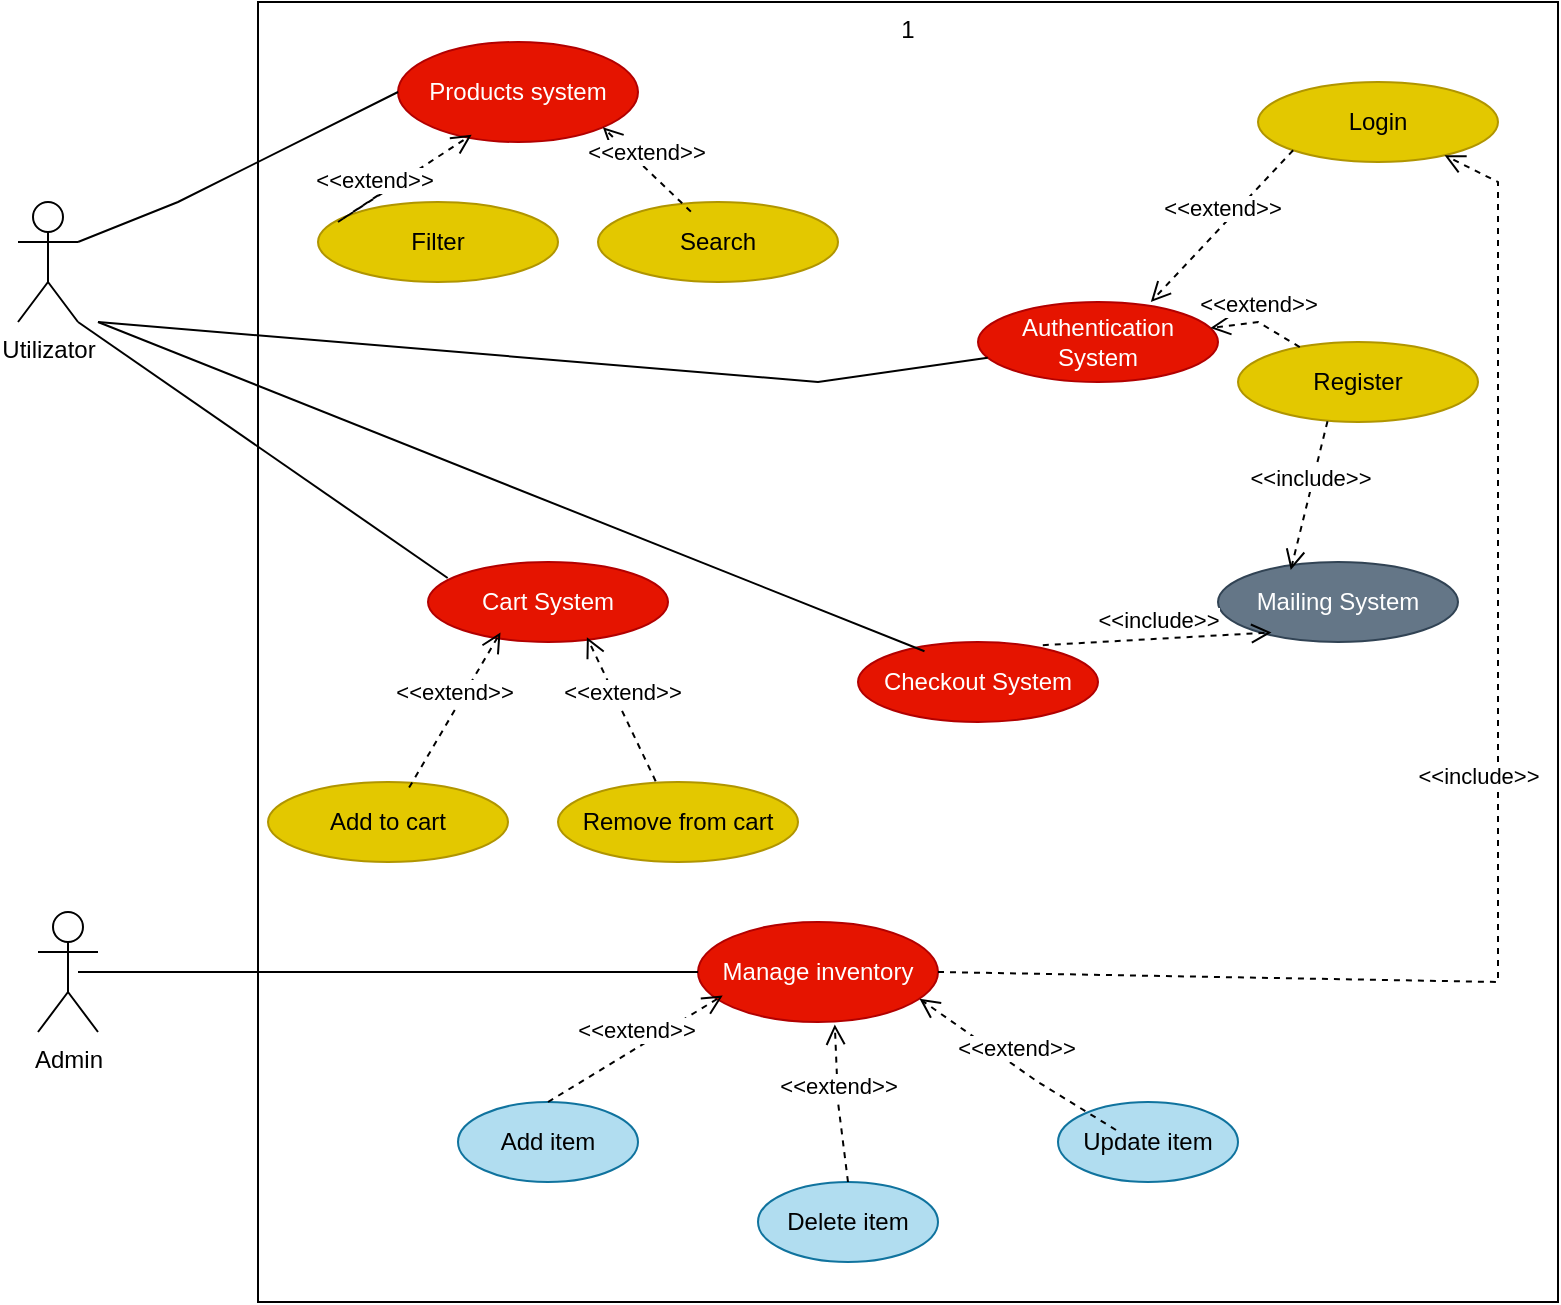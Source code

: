 <mxfile version="24.7.17">
  <diagram name="Page-1" id="e0mIoJfyaJ8pd-Rk0ZnT">
    <mxGraphModel dx="1235" dy="614" grid="1" gridSize="10" guides="1" tooltips="1" connect="1" arrows="1" fold="1" page="1" pageScale="1" pageWidth="850" pageHeight="1100" math="0" shadow="0">
      <root>
        <mxCell id="0" />
        <mxCell id="1" parent="0" />
        <mxCell id="pi4BH6lO8GzPQHXwxrGS-1" value="Admin" style="shape=umlActor;verticalLabelPosition=bottom;verticalAlign=top;html=1;outlineConnect=0;" vertex="1" parent="1">
          <mxGeometry x="110" y="465" width="30" height="60" as="geometry" />
        </mxCell>
        <mxCell id="pi4BH6lO8GzPQHXwxrGS-2" value="Utilizator" style="shape=umlActor;verticalLabelPosition=bottom;verticalAlign=top;html=1;outlineConnect=0;" vertex="1" parent="1">
          <mxGeometry x="100" y="110" width="30" height="60" as="geometry" />
        </mxCell>
        <mxCell id="pi4BH6lO8GzPQHXwxrGS-10" value="1" style="whiteSpace=wrap;html=1;aspect=fixed;align=center;verticalAlign=top;" vertex="1" parent="1">
          <mxGeometry x="220" y="10" width="650" height="650" as="geometry" />
        </mxCell>
        <mxCell id="pi4BH6lO8GzPQHXwxrGS-11" value="Login" style="ellipse;whiteSpace=wrap;html=1;fillColor=#e3c800;strokeColor=#B09500;fontColor=#000000;" vertex="1" parent="1">
          <mxGeometry x="720" y="50" width="120" height="40" as="geometry" />
        </mxCell>
        <mxCell id="pi4BH6lO8GzPQHXwxrGS-12" value="Manage inventory" style="ellipse;whiteSpace=wrap;html=1;fillColor=#e51400;fontColor=#ffffff;strokeColor=#B20000;" vertex="1" parent="1">
          <mxGeometry x="440" y="470" width="120" height="50" as="geometry" />
        </mxCell>
        <mxCell id="pi4BH6lO8GzPQHXwxrGS-13" value="Add item" style="ellipse;whiteSpace=wrap;html=1;fillColor=#b1ddf0;strokeColor=#10739e;" vertex="1" parent="1">
          <mxGeometry x="320" y="560" width="90" height="40" as="geometry" />
        </mxCell>
        <mxCell id="pi4BH6lO8GzPQHXwxrGS-14" value="Delete item" style="ellipse;whiteSpace=wrap;html=1;fillColor=#b1ddf0;strokeColor=#10739e;" vertex="1" parent="1">
          <mxGeometry x="470" y="600" width="90" height="40" as="geometry" />
        </mxCell>
        <mxCell id="pi4BH6lO8GzPQHXwxrGS-15" value="Update item" style="ellipse;whiteSpace=wrap;html=1;fillColor=#b1ddf0;strokeColor=#10739e;" vertex="1" parent="1">
          <mxGeometry x="620" y="560" width="90" height="40" as="geometry" />
        </mxCell>
        <mxCell id="pi4BH6lO8GzPQHXwxrGS-18" value="&amp;lt;&amp;lt;extend&amp;gt;&amp;gt;" style="html=1;verticalAlign=bottom;endArrow=open;dashed=1;endSize=8;curved=0;rounded=0;exitX=0.5;exitY=0;exitDx=0;exitDy=0;entryX=0.103;entryY=0.736;entryDx=0;entryDy=0;entryPerimeter=0;" edge="1" parent="1" source="pi4BH6lO8GzPQHXwxrGS-13" target="pi4BH6lO8GzPQHXwxrGS-12">
          <mxGeometry relative="1" as="geometry">
            <mxPoint x="460" y="460" as="sourcePoint" />
            <mxPoint x="380" y="460" as="targetPoint" />
          </mxGeometry>
        </mxCell>
        <mxCell id="pi4BH6lO8GzPQHXwxrGS-20" value="&amp;lt;&amp;lt;include&amp;gt;&amp;gt;" style="html=1;verticalAlign=bottom;endArrow=open;dashed=1;endSize=8;curved=0;rounded=0;exitX=1;exitY=0.5;exitDx=0;exitDy=0;" edge="1" parent="1" source="pi4BH6lO8GzPQHXwxrGS-12" target="pi4BH6lO8GzPQHXwxrGS-11">
          <mxGeometry x="0.053" y="10" relative="1" as="geometry">
            <mxPoint x="385" y="580" as="sourcePoint" />
            <mxPoint x="472" y="527" as="targetPoint" />
            <Array as="points">
              <mxPoint x="840" y="500" />
              <mxPoint x="840" y="100" />
            </Array>
            <mxPoint as="offset" />
          </mxGeometry>
        </mxCell>
        <mxCell id="pi4BH6lO8GzPQHXwxrGS-21" value="&amp;lt;&amp;lt;extend&amp;gt;&amp;gt;" style="html=1;verticalAlign=bottom;endArrow=open;dashed=1;endSize=8;curved=0;rounded=0;entryX=0.57;entryY=1.024;entryDx=0;entryDy=0;entryPerimeter=0;exitX=0.5;exitY=0;exitDx=0;exitDy=0;" edge="1" parent="1" source="pi4BH6lO8GzPQHXwxrGS-14" target="pi4BH6lO8GzPQHXwxrGS-12">
          <mxGeometry relative="1" as="geometry">
            <mxPoint x="649" y="574" as="sourcePoint" />
            <mxPoint x="562" y="519" as="targetPoint" />
            <Array as="points">
              <mxPoint x="510" y="560" />
            </Array>
          </mxGeometry>
        </mxCell>
        <mxCell id="pi4BH6lO8GzPQHXwxrGS-22" value="&amp;lt;&amp;lt;extend&amp;gt;&amp;gt;" style="html=1;verticalAlign=bottom;endArrow=open;dashed=1;endSize=8;curved=0;rounded=0;entryX=0.923;entryY=0.768;entryDx=0;entryDy=0;entryPerimeter=0;" edge="1" parent="1" target="pi4BH6lO8GzPQHXwxrGS-12">
          <mxGeometry relative="1" as="geometry">
            <mxPoint x="649" y="574" as="sourcePoint" />
            <mxPoint x="562" y="519" as="targetPoint" />
            <Array as="points">
              <mxPoint x="610" y="550" />
            </Array>
          </mxGeometry>
        </mxCell>
        <mxCell id="pi4BH6lO8GzPQHXwxrGS-23" value="" style="line;strokeWidth=1;fillColor=none;align=left;verticalAlign=middle;spacingTop=-1;spacingLeft=3;spacingRight=3;rotatable=0;labelPosition=right;points=[];portConstraint=eastwest;strokeColor=inherit;" vertex="1" parent="1">
          <mxGeometry x="130" y="491" width="310" height="8" as="geometry" />
        </mxCell>
        <mxCell id="pi4BH6lO8GzPQHXwxrGS-24" value="Register" style="ellipse;whiteSpace=wrap;html=1;fillColor=#e3c800;strokeColor=#B09500;fontColor=#000000;" vertex="1" parent="1">
          <mxGeometry x="710" y="180" width="120" height="40" as="geometry" />
        </mxCell>
        <mxCell id="pi4BH6lO8GzPQHXwxrGS-25" value="Authentication System" style="ellipse;whiteSpace=wrap;html=1;fillColor=#e51400;fontColor=#ffffff;strokeColor=#B20000;" vertex="1" parent="1">
          <mxGeometry x="580" y="160" width="120" height="40" as="geometry" />
        </mxCell>
        <mxCell id="pi4BH6lO8GzPQHXwxrGS-26" value="" style="endArrow=none;html=1;rounded=0;" edge="1" parent="1" target="pi4BH6lO8GzPQHXwxrGS-25">
          <mxGeometry width="50" height="50" relative="1" as="geometry">
            <mxPoint x="140" y="170" as="sourcePoint" />
            <mxPoint x="450" y="240" as="targetPoint" />
            <Array as="points">
              <mxPoint x="500" y="200" />
            </Array>
          </mxGeometry>
        </mxCell>
        <mxCell id="pi4BH6lO8GzPQHXwxrGS-27" value="&amp;lt;&amp;lt;extend&amp;gt;&amp;gt;" style="html=1;verticalAlign=bottom;endArrow=open;dashed=1;endSize=8;curved=0;rounded=0;" edge="1" parent="1" source="pi4BH6lO8GzPQHXwxrGS-24" target="pi4BH6lO8GzPQHXwxrGS-25">
          <mxGeometry relative="1" as="geometry">
            <mxPoint x="659" y="584" as="sourcePoint" />
            <mxPoint x="561" y="518" as="targetPoint" />
            <Array as="points">
              <mxPoint x="720" y="170" />
            </Array>
          </mxGeometry>
        </mxCell>
        <mxCell id="pi4BH6lO8GzPQHXwxrGS-28" value="&amp;lt;&amp;lt;extend&amp;gt;&amp;gt;" style="html=1;verticalAlign=bottom;endArrow=open;dashed=1;endSize=8;curved=0;rounded=0;exitX=0;exitY=1;exitDx=0;exitDy=0;entryX=0.72;entryY=0;entryDx=0;entryDy=0;entryPerimeter=0;" edge="1" parent="1" source="pi4BH6lO8GzPQHXwxrGS-11" target="pi4BH6lO8GzPQHXwxrGS-25">
          <mxGeometry relative="1" as="geometry">
            <mxPoint x="580" y="90" as="sourcePoint" />
            <mxPoint x="596" y="140" as="targetPoint" />
            <Array as="points" />
          </mxGeometry>
        </mxCell>
        <mxCell id="pi4BH6lO8GzPQHXwxrGS-29" value="Products system" style="ellipse;whiteSpace=wrap;html=1;fillColor=#e51400;fontColor=#ffffff;strokeColor=#B20000;" vertex="1" parent="1">
          <mxGeometry x="290" y="30" width="120" height="50" as="geometry" />
        </mxCell>
        <mxCell id="pi4BH6lO8GzPQHXwxrGS-30" value="Search" style="ellipse;whiteSpace=wrap;html=1;fillColor=#e3c800;strokeColor=#B09500;fontColor=#000000;" vertex="1" parent="1">
          <mxGeometry x="390" y="110" width="120" height="40" as="geometry" />
        </mxCell>
        <mxCell id="pi4BH6lO8GzPQHXwxrGS-31" value="Filter" style="ellipse;whiteSpace=wrap;html=1;fillColor=#e3c800;strokeColor=#B09500;fontColor=#000000;" vertex="1" parent="1">
          <mxGeometry x="250" y="110" width="120" height="40" as="geometry" />
        </mxCell>
        <mxCell id="pi4BH6lO8GzPQHXwxrGS-32" value="&amp;lt;&amp;lt;extend&amp;gt;&amp;gt;" style="html=1;verticalAlign=bottom;endArrow=open;dashed=1;endSize=8;curved=0;rounded=0;entryX=0.307;entryY=0.928;entryDx=0;entryDy=0;entryPerimeter=0;" edge="1" parent="1" target="pi4BH6lO8GzPQHXwxrGS-29">
          <mxGeometry relative="1" as="geometry">
            <mxPoint x="290" y="100" as="sourcePoint" />
            <mxPoint x="616" y="130" as="targetPoint" />
            <Array as="points">
              <mxPoint x="260" y="120" />
            </Array>
          </mxGeometry>
        </mxCell>
        <mxCell id="pi4BH6lO8GzPQHXwxrGS-33" value="&amp;lt;&amp;lt;extend&amp;gt;&amp;gt;" style="html=1;verticalAlign=bottom;endArrow=open;dashed=1;endSize=8;curved=0;rounded=0;entryX=1;entryY=1;entryDx=0;entryDy=0;exitX=0.387;exitY=0.12;exitDx=0;exitDy=0;exitPerimeter=0;" edge="1" parent="1" source="pi4BH6lO8GzPQHXwxrGS-30" target="pi4BH6lO8GzPQHXwxrGS-29">
          <mxGeometry relative="1" as="geometry">
            <mxPoint x="580" y="90" as="sourcePoint" />
            <mxPoint x="590" y="130" as="targetPoint" />
            <Array as="points" />
          </mxGeometry>
        </mxCell>
        <mxCell id="pi4BH6lO8GzPQHXwxrGS-34" value="" style="endArrow=none;html=1;rounded=0;exitX=1;exitY=0.333;exitDx=0;exitDy=0;exitPerimeter=0;entryX=0;entryY=0.5;entryDx=0;entryDy=0;" edge="1" parent="1" source="pi4BH6lO8GzPQHXwxrGS-2" target="pi4BH6lO8GzPQHXwxrGS-29">
          <mxGeometry width="50" height="50" relative="1" as="geometry">
            <mxPoint x="400" y="240" as="sourcePoint" />
            <mxPoint x="450" y="190" as="targetPoint" />
            <Array as="points">
              <mxPoint x="180" y="110" />
            </Array>
          </mxGeometry>
        </mxCell>
        <mxCell id="pi4BH6lO8GzPQHXwxrGS-35" value="Cart System" style="ellipse;whiteSpace=wrap;html=1;fillColor=#e51400;fontColor=#ffffff;strokeColor=#B20000;" vertex="1" parent="1">
          <mxGeometry x="305" y="290" width="120" height="40" as="geometry" />
        </mxCell>
        <mxCell id="pi4BH6lO8GzPQHXwxrGS-37" value="Remove from cart" style="ellipse;whiteSpace=wrap;html=1;fillColor=#e3c800;strokeColor=#B09500;fontColor=#000000;" vertex="1" parent="1">
          <mxGeometry x="370" y="400" width="120" height="40" as="geometry" />
        </mxCell>
        <mxCell id="pi4BH6lO8GzPQHXwxrGS-38" value="Add to cart" style="ellipse;whiteSpace=wrap;html=1;fillColor=#e3c800;strokeColor=#B09500;fontColor=#000000;" vertex="1" parent="1">
          <mxGeometry x="225" y="400" width="120" height="40" as="geometry" />
        </mxCell>
        <mxCell id="pi4BH6lO8GzPQHXwxrGS-39" value="&amp;lt;&amp;lt;extend&amp;gt;&amp;gt;" style="html=1;verticalAlign=bottom;endArrow=open;dashed=1;endSize=8;curved=0;rounded=0;exitX=0.407;exitY=-0.01;exitDx=0;exitDy=0;entryX=0.662;entryY=0.94;entryDx=0;entryDy=0;entryPerimeter=0;exitPerimeter=0;" edge="1" parent="1" source="pi4BH6lO8GzPQHXwxrGS-37" target="pi4BH6lO8GzPQHXwxrGS-35">
          <mxGeometry relative="1" as="geometry">
            <mxPoint x="375" y="570" as="sourcePoint" />
            <mxPoint x="462" y="517" as="targetPoint" />
          </mxGeometry>
        </mxCell>
        <mxCell id="pi4BH6lO8GzPQHXwxrGS-40" value="&amp;lt;&amp;lt;extend&amp;gt;&amp;gt;" style="html=1;verticalAlign=bottom;endArrow=open;dashed=1;endSize=8;curved=0;rounded=0;exitX=0.588;exitY=0.07;exitDx=0;exitDy=0;entryX=0.302;entryY=0.88;entryDx=0;entryDy=0;entryPerimeter=0;exitPerimeter=0;" edge="1" parent="1" source="pi4BH6lO8GzPQHXwxrGS-38" target="pi4BH6lO8GzPQHXwxrGS-35">
          <mxGeometry relative="1" as="geometry">
            <mxPoint x="385" y="580" as="sourcePoint" />
            <mxPoint x="472" y="527" as="targetPoint" />
          </mxGeometry>
        </mxCell>
        <mxCell id="pi4BH6lO8GzPQHXwxrGS-41" value="" style="endArrow=none;html=1;rounded=0;entryX=1;entryY=1;entryDx=0;entryDy=0;entryPerimeter=0;exitX=0.082;exitY=0.2;exitDx=0;exitDy=0;exitPerimeter=0;" edge="1" parent="1" source="pi4BH6lO8GzPQHXwxrGS-35" target="pi4BH6lO8GzPQHXwxrGS-2">
          <mxGeometry width="50" height="50" relative="1" as="geometry">
            <mxPoint x="400" y="340" as="sourcePoint" />
            <mxPoint x="450" y="290" as="targetPoint" />
          </mxGeometry>
        </mxCell>
        <mxCell id="pi4BH6lO8GzPQHXwxrGS-42" value="Checkout System" style="ellipse;whiteSpace=wrap;html=1;fillColor=#e51400;fontColor=#ffffff;strokeColor=#B20000;" vertex="1" parent="1">
          <mxGeometry x="520" y="330" width="120" height="40" as="geometry" />
        </mxCell>
        <mxCell id="pi4BH6lO8GzPQHXwxrGS-43" value="" style="endArrow=none;html=1;rounded=0;entryX=0.277;entryY=0.115;entryDx=0;entryDy=0;entryPerimeter=0;" edge="1" parent="1" target="pi4BH6lO8GzPQHXwxrGS-42">
          <mxGeometry width="50" height="50" relative="1" as="geometry">
            <mxPoint x="140" y="170" as="sourcePoint" />
            <mxPoint x="450" y="290" as="targetPoint" />
          </mxGeometry>
        </mxCell>
        <mxCell id="pi4BH6lO8GzPQHXwxrGS-44" value="Mailing System" style="ellipse;whiteSpace=wrap;html=1;fillColor=#647687;fontColor=#ffffff;strokeColor=#314354;" vertex="1" parent="1">
          <mxGeometry x="700" y="290" width="120" height="40" as="geometry" />
        </mxCell>
        <mxCell id="pi4BH6lO8GzPQHXwxrGS-45" value="&amp;lt;&amp;lt;include&amp;gt;&amp;gt;" style="html=1;verticalAlign=bottom;endArrow=open;dashed=1;endSize=8;curved=0;rounded=0;exitX=0.77;exitY=0.04;exitDx=0;exitDy=0;entryX=0.223;entryY=0.88;entryDx=0;entryDy=0;entryPerimeter=0;exitPerimeter=0;" edge="1" parent="1" source="pi4BH6lO8GzPQHXwxrGS-42" target="pi4BH6lO8GzPQHXwxrGS-44">
          <mxGeometry relative="1" as="geometry">
            <mxPoint x="375" y="570" as="sourcePoint" />
            <mxPoint x="462" y="517" as="targetPoint" />
          </mxGeometry>
        </mxCell>
        <mxCell id="pi4BH6lO8GzPQHXwxrGS-46" value="&amp;lt;&amp;lt;include&amp;gt;&amp;gt;" style="html=1;verticalAlign=bottom;endArrow=open;dashed=1;endSize=8;curved=0;rounded=0;exitX=0.373;exitY=0.99;exitDx=0;exitDy=0;entryX=0.303;entryY=0.1;entryDx=0;entryDy=0;entryPerimeter=0;exitPerimeter=0;" edge="1" parent="1" source="pi4BH6lO8GzPQHXwxrGS-24" target="pi4BH6lO8GzPQHXwxrGS-44">
          <mxGeometry relative="1" as="geometry">
            <mxPoint x="642" y="342" as="sourcePoint" />
            <mxPoint x="737" y="335" as="targetPoint" />
          </mxGeometry>
        </mxCell>
      </root>
    </mxGraphModel>
  </diagram>
</mxfile>
